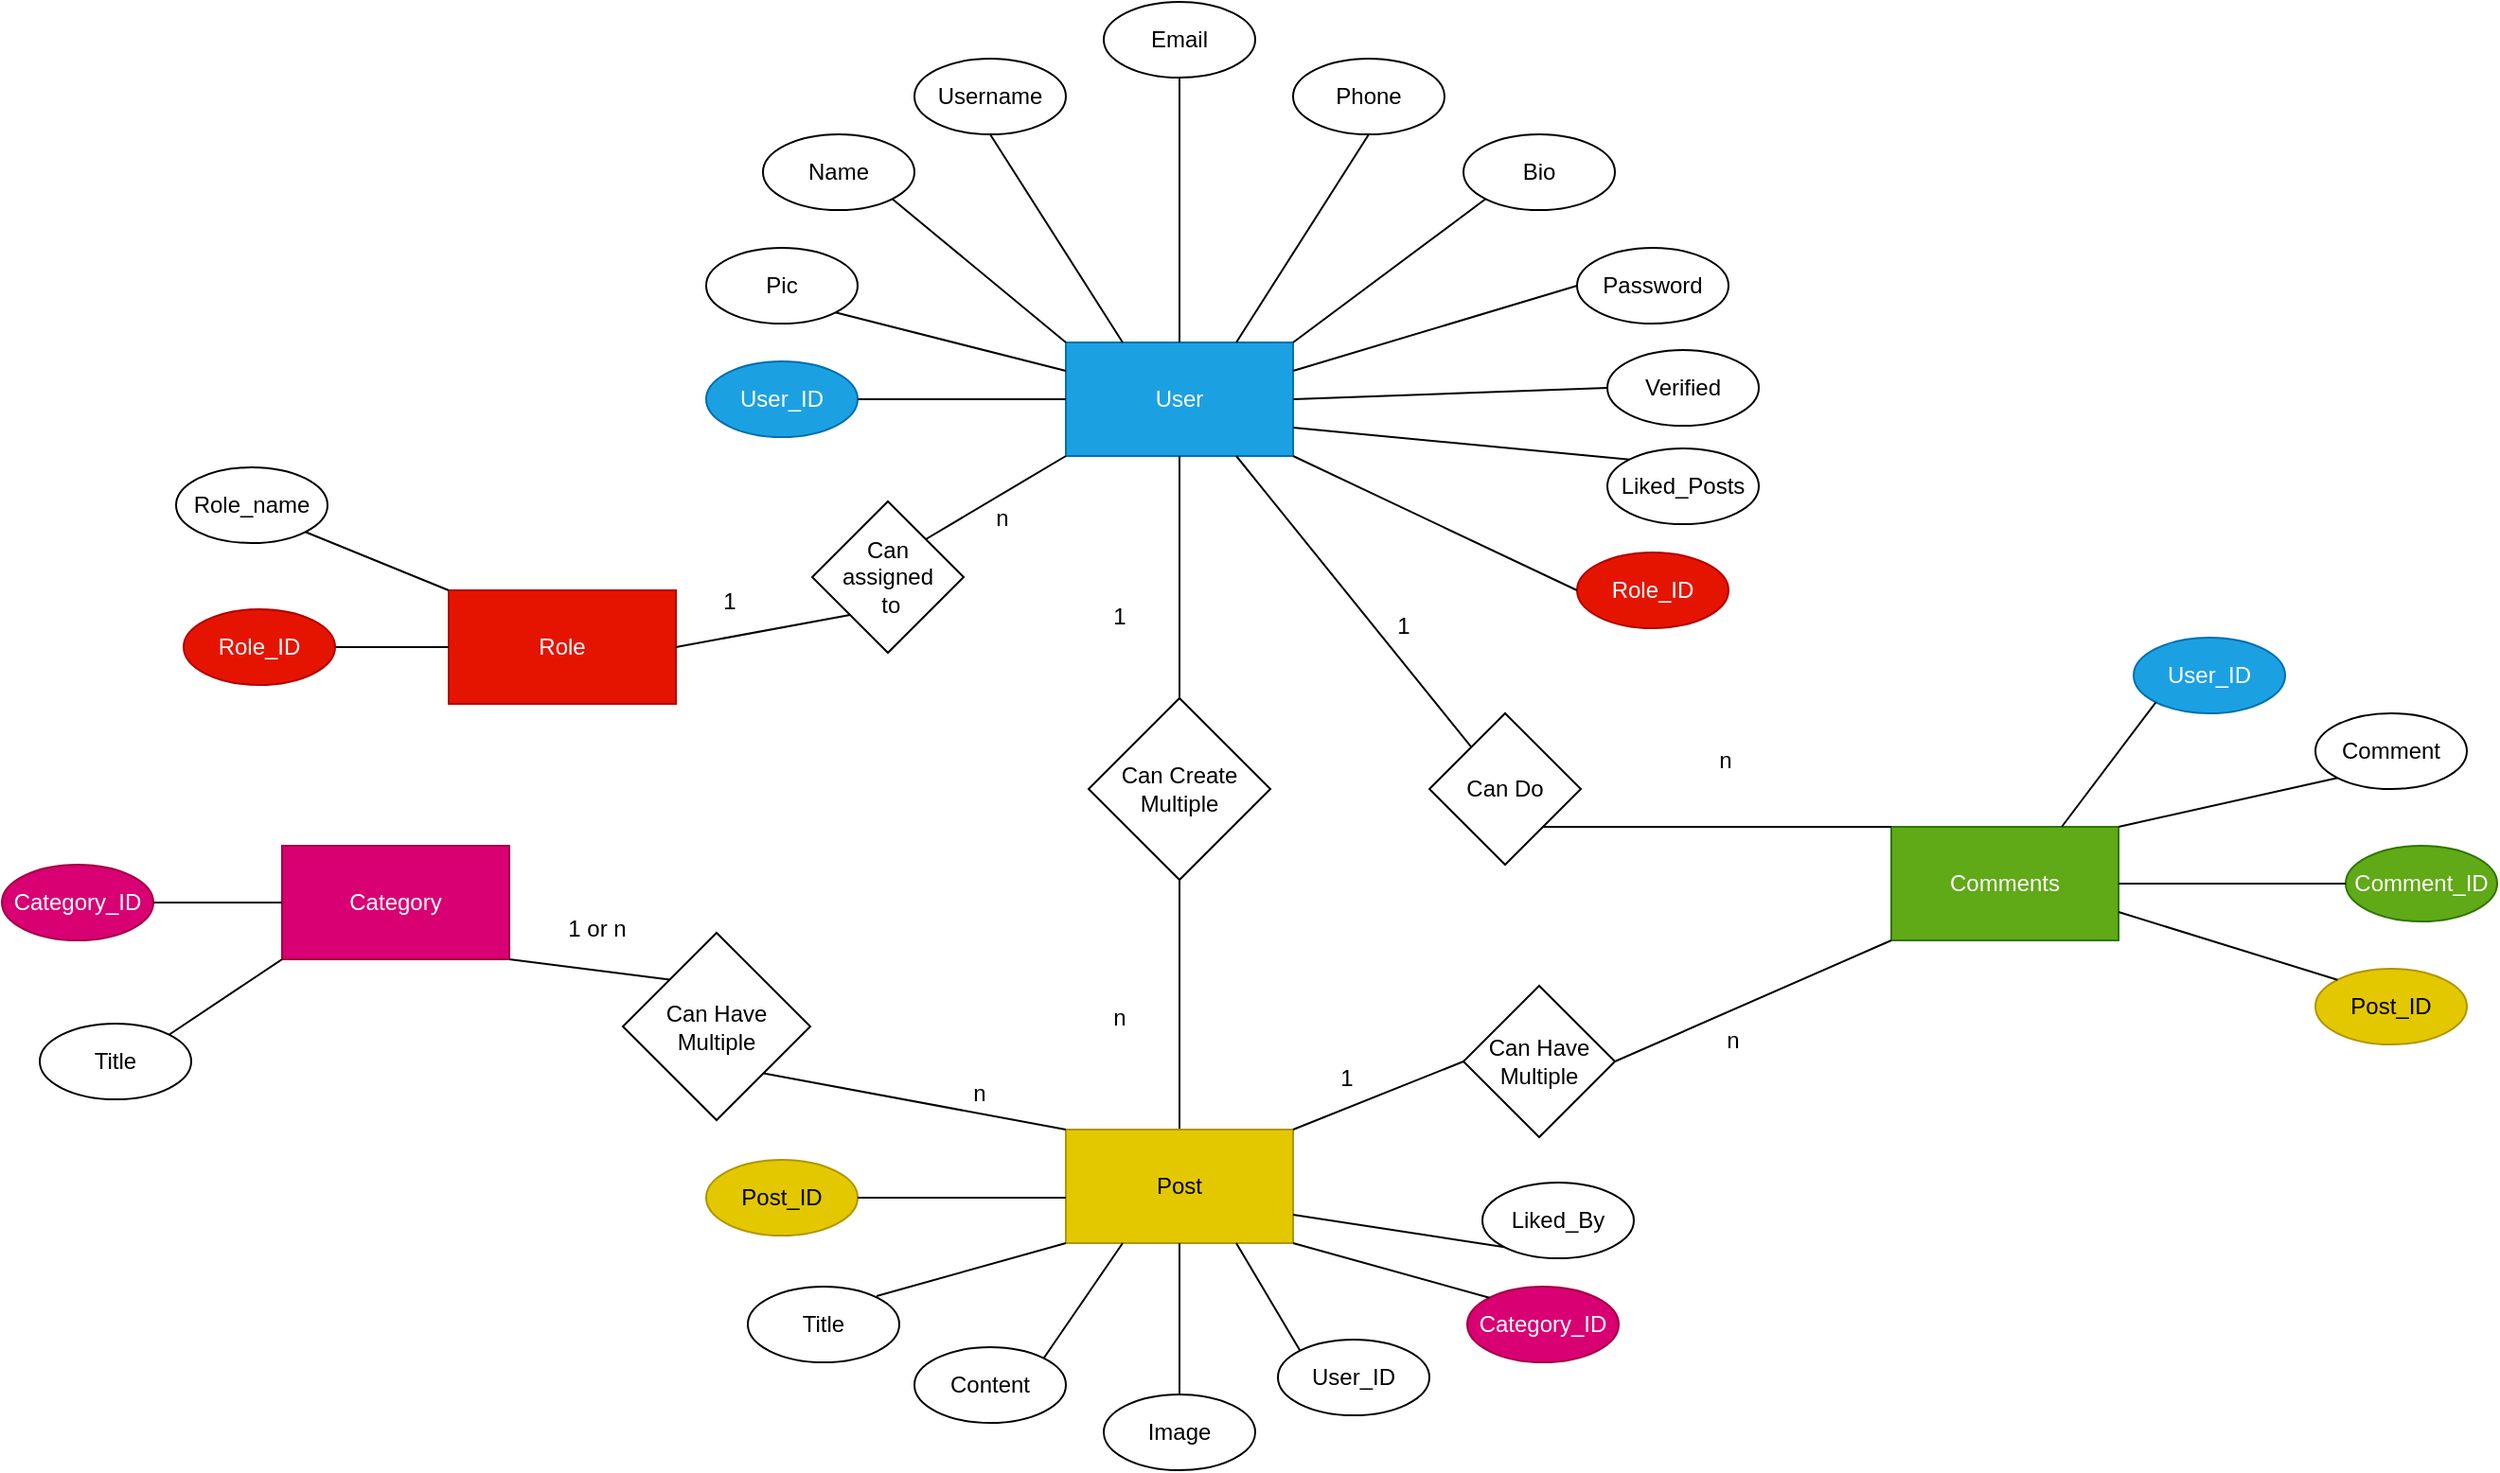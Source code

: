 <mxfile version="21.3.2" type="device">
  <diagram name="Page-1" id="DfziZX6r8MNCm4EyHD4p">
    <mxGraphModel dx="2100" dy="1154" grid="1" gridSize="4" guides="1" tooltips="1" connect="1" arrows="1" fold="1" page="1" pageScale="1" pageWidth="1654" pageHeight="2336" math="0" shadow="0">
      <root>
        <mxCell id="0" />
        <mxCell id="1" parent="0" />
        <mxCell id="bqFwXBlh8Nr7cZk0w_HN-1" value="User" style="rounded=0;whiteSpace=wrap;html=1;fillColor=#1ba1e2;fontColor=#ffffff;strokeColor=#006EAF;" vertex="1" parent="1">
          <mxGeometry x="702" y="340" width="120" height="60" as="geometry" />
        </mxCell>
        <mxCell id="bqFwXBlh8Nr7cZk0w_HN-2" value="User_ID" style="ellipse;whiteSpace=wrap;html=1;fillColor=#1ba1e2;fontColor=#ffffff;strokeColor=#006EAF;" vertex="1" parent="1">
          <mxGeometry x="512" y="350" width="80" height="40" as="geometry" />
        </mxCell>
        <mxCell id="bqFwXBlh8Nr7cZk0w_HN-3" value="" style="endArrow=none;html=1;rounded=0;exitX=1;exitY=0.5;exitDx=0;exitDy=0;entryX=0;entryY=0.5;entryDx=0;entryDy=0;" edge="1" parent="1" source="bqFwXBlh8Nr7cZk0w_HN-2" target="bqFwXBlh8Nr7cZk0w_HN-1">
          <mxGeometry width="50" height="50" relative="1" as="geometry">
            <mxPoint x="742" y="400" as="sourcePoint" />
            <mxPoint x="792" y="350" as="targetPoint" />
          </mxGeometry>
        </mxCell>
        <mxCell id="bqFwXBlh8Nr7cZk0w_HN-5" value="" style="endArrow=none;html=1;rounded=0;exitX=1;exitY=1;exitDx=0;exitDy=0;entryX=0;entryY=0.25;entryDx=0;entryDy=0;" edge="1" source="bqFwXBlh8Nr7cZk0w_HN-6" parent="1" target="bqFwXBlh8Nr7cZk0w_HN-1">
          <mxGeometry width="50" height="50" relative="1" as="geometry">
            <mxPoint x="832" y="370" as="sourcePoint" />
            <mxPoint x="792" y="310" as="targetPoint" />
          </mxGeometry>
        </mxCell>
        <mxCell id="bqFwXBlh8Nr7cZk0w_HN-6" value="Pic" style="ellipse;whiteSpace=wrap;html=1;" vertex="1" parent="1">
          <mxGeometry x="512" y="290" width="80" height="40" as="geometry" />
        </mxCell>
        <mxCell id="bqFwXBlh8Nr7cZk0w_HN-7" value="Name" style="ellipse;whiteSpace=wrap;html=1;" vertex="1" parent="1">
          <mxGeometry x="542" y="230" width="80" height="40" as="geometry" />
        </mxCell>
        <mxCell id="bqFwXBlh8Nr7cZk0w_HN-8" value="" style="endArrow=none;html=1;rounded=0;exitX=1;exitY=1;exitDx=0;exitDy=0;entryX=0;entryY=0;entryDx=0;entryDy=0;" edge="1" source="bqFwXBlh8Nr7cZk0w_HN-7" parent="1" target="bqFwXBlh8Nr7cZk0w_HN-1">
          <mxGeometry width="50" height="50" relative="1" as="geometry">
            <mxPoint x="922" y="360" as="sourcePoint" />
            <mxPoint x="822" y="330" as="targetPoint" />
          </mxGeometry>
        </mxCell>
        <mxCell id="bqFwXBlh8Nr7cZk0w_HN-9" value="Username" style="ellipse;whiteSpace=wrap;html=1;" vertex="1" parent="1">
          <mxGeometry x="622" y="190" width="80" height="40" as="geometry" />
        </mxCell>
        <mxCell id="bqFwXBlh8Nr7cZk0w_HN-10" value="" style="endArrow=none;html=1;rounded=0;exitX=0.5;exitY=1;exitDx=0;exitDy=0;entryX=0.25;entryY=0;entryDx=0;entryDy=0;" edge="1" source="bqFwXBlh8Nr7cZk0w_HN-9" parent="1" target="bqFwXBlh8Nr7cZk0w_HN-1">
          <mxGeometry width="50" height="50" relative="1" as="geometry">
            <mxPoint x="1012" y="360" as="sourcePoint" />
            <mxPoint x="852" y="340" as="targetPoint" />
          </mxGeometry>
        </mxCell>
        <mxCell id="bqFwXBlh8Nr7cZk0w_HN-11" value="Bio" style="ellipse;whiteSpace=wrap;html=1;" vertex="1" parent="1">
          <mxGeometry x="912" y="230" width="80" height="40" as="geometry" />
        </mxCell>
        <mxCell id="bqFwXBlh8Nr7cZk0w_HN-12" value="" style="endArrow=none;html=1;rounded=0;exitX=0;exitY=1;exitDx=0;exitDy=0;entryX=1;entryY=0;entryDx=0;entryDy=0;" edge="1" source="bqFwXBlh8Nr7cZk0w_HN-11" parent="1" target="bqFwXBlh8Nr7cZk0w_HN-1">
          <mxGeometry width="50" height="50" relative="1" as="geometry">
            <mxPoint x="1092" y="400" as="sourcePoint" />
            <mxPoint x="872" y="380" as="targetPoint" />
          </mxGeometry>
        </mxCell>
        <mxCell id="bqFwXBlh8Nr7cZk0w_HN-13" value="Password" style="ellipse;whiteSpace=wrap;html=1;" vertex="1" parent="1">
          <mxGeometry x="972" y="290" width="80" height="40" as="geometry" />
        </mxCell>
        <mxCell id="bqFwXBlh8Nr7cZk0w_HN-14" value="" style="endArrow=none;html=1;rounded=0;exitX=0;exitY=0.5;exitDx=0;exitDy=0;entryX=1;entryY=0.25;entryDx=0;entryDy=0;" edge="1" source="bqFwXBlh8Nr7cZk0w_HN-13" parent="1" target="bqFwXBlh8Nr7cZk0w_HN-1">
          <mxGeometry width="50" height="50" relative="1" as="geometry">
            <mxPoint x="1162" y="440" as="sourcePoint" />
            <mxPoint x="892" y="380" as="targetPoint" />
          </mxGeometry>
        </mxCell>
        <mxCell id="bqFwXBlh8Nr7cZk0w_HN-17" value="" style="endArrow=none;html=1;rounded=0;exitX=0.5;exitY=1;exitDx=0;exitDy=0;entryX=0.5;entryY=0;entryDx=0;entryDy=0;" edge="1" source="bqFwXBlh8Nr7cZk0w_HN-18" parent="1" target="bqFwXBlh8Nr7cZk0w_HN-1">
          <mxGeometry width="50" height="50" relative="1" as="geometry">
            <mxPoint x="1102" y="365" as="sourcePoint" />
            <mxPoint x="822" y="345" as="targetPoint" />
          </mxGeometry>
        </mxCell>
        <mxCell id="bqFwXBlh8Nr7cZk0w_HN-18" value="Email" style="ellipse;whiteSpace=wrap;html=1;" vertex="1" parent="1">
          <mxGeometry x="722" y="160" width="80" height="40" as="geometry" />
        </mxCell>
        <mxCell id="bqFwXBlh8Nr7cZk0w_HN-19" value="Phone" style="ellipse;whiteSpace=wrap;html=1;" vertex="1" parent="1">
          <mxGeometry x="822" y="190" width="80" height="40" as="geometry" />
        </mxCell>
        <mxCell id="bqFwXBlh8Nr7cZk0w_HN-20" value="" style="endArrow=none;html=1;rounded=0;exitX=0.5;exitY=1;exitDx=0;exitDy=0;entryX=0.75;entryY=0;entryDx=0;entryDy=0;" edge="1" source="bqFwXBlh8Nr7cZk0w_HN-19" parent="1" target="bqFwXBlh8Nr7cZk0w_HN-1">
          <mxGeometry width="50" height="50" relative="1" as="geometry">
            <mxPoint x="1212" y="360" as="sourcePoint" />
            <mxPoint x="932" y="340" as="targetPoint" />
          </mxGeometry>
        </mxCell>
        <mxCell id="bqFwXBlh8Nr7cZk0w_HN-21" value="Verified" style="ellipse;whiteSpace=wrap;html=1;" vertex="1" parent="1">
          <mxGeometry x="988" y="344" width="80" height="40" as="geometry" />
        </mxCell>
        <mxCell id="bqFwXBlh8Nr7cZk0w_HN-22" value="" style="endArrow=none;html=1;rounded=0;exitX=0;exitY=0.5;exitDx=0;exitDy=0;entryX=1;entryY=0.5;entryDx=0;entryDy=0;" edge="1" source="bqFwXBlh8Nr7cZk0w_HN-21" parent="1" target="bqFwXBlh8Nr7cZk0w_HN-1">
          <mxGeometry width="50" height="50" relative="1" as="geometry">
            <mxPoint x="1162" y="560" as="sourcePoint" />
            <mxPoint x="812" y="430" as="targetPoint" />
          </mxGeometry>
        </mxCell>
        <mxCell id="bqFwXBlh8Nr7cZk0w_HN-723" value="Can Create Multiple" style="rhombus;whiteSpace=wrap;html=1;" vertex="1" parent="1">
          <mxGeometry x="714" y="528" width="96" height="96" as="geometry" />
        </mxCell>
        <mxCell id="bqFwXBlh8Nr7cZk0w_HN-724" value="" style="endArrow=none;html=1;rounded=0;entryX=0.5;entryY=1;entryDx=0;entryDy=0;exitX=0.5;exitY=0;exitDx=0;exitDy=0;" edge="1" parent="1" source="bqFwXBlh8Nr7cZk0w_HN-723" target="bqFwXBlh8Nr7cZk0w_HN-1">
          <mxGeometry width="50" height="50" relative="1" as="geometry">
            <mxPoint x="918" y="594" as="sourcePoint" />
            <mxPoint x="968" y="544" as="targetPoint" />
          </mxGeometry>
        </mxCell>
        <mxCell id="bqFwXBlh8Nr7cZk0w_HN-726" value="" style="endArrow=none;html=1;rounded=0;entryX=0.5;entryY=1;entryDx=0;entryDy=0;exitX=0.5;exitY=0;exitDx=0;exitDy=0;" edge="1" parent="1" source="bqFwXBlh8Nr7cZk0w_HN-727">
          <mxGeometry width="50" height="50" relative="1" as="geometry">
            <mxPoint x="762" y="752" as="sourcePoint" />
            <mxPoint x="762" y="624" as="targetPoint" />
          </mxGeometry>
        </mxCell>
        <mxCell id="bqFwXBlh8Nr7cZk0w_HN-727" value="Post" style="rounded=0;whiteSpace=wrap;html=1;fillColor=#e3c800;fontColor=#000000;strokeColor=#B09500;" vertex="1" parent="1">
          <mxGeometry x="702" y="756" width="120" height="60" as="geometry" />
        </mxCell>
        <mxCell id="bqFwXBlh8Nr7cZk0w_HN-728" value="Post_ID" style="ellipse;whiteSpace=wrap;html=1;fillColor=#e3c800;fontColor=#000000;strokeColor=#B09500;" vertex="1" parent="1">
          <mxGeometry x="512" y="772" width="80" height="40" as="geometry" />
        </mxCell>
        <mxCell id="bqFwXBlh8Nr7cZk0w_HN-729" value="" style="endArrow=none;html=1;rounded=0;exitX=1;exitY=0.5;exitDx=0;exitDy=0;entryX=0;entryY=0.5;entryDx=0;entryDy=0;" edge="1" parent="1" source="bqFwXBlh8Nr7cZk0w_HN-728">
          <mxGeometry width="50" height="50" relative="1" as="geometry">
            <mxPoint x="742" y="822" as="sourcePoint" />
            <mxPoint x="702" y="792" as="targetPoint" />
          </mxGeometry>
        </mxCell>
        <mxCell id="bqFwXBlh8Nr7cZk0w_HN-730" value="Title" style="ellipse;whiteSpace=wrap;html=1;" vertex="1" parent="1">
          <mxGeometry x="534" y="839" width="80" height="40" as="geometry" />
        </mxCell>
        <mxCell id="bqFwXBlh8Nr7cZk0w_HN-731" value="" style="endArrow=none;html=1;rounded=0;entryX=0;entryY=1;entryDx=0;entryDy=0;" edge="1" parent="1" target="bqFwXBlh8Nr7cZk0w_HN-727">
          <mxGeometry width="50" height="50" relative="1" as="geometry">
            <mxPoint x="602" y="844" as="sourcePoint" />
            <mxPoint x="686" y="840" as="targetPoint" />
          </mxGeometry>
        </mxCell>
        <mxCell id="bqFwXBlh8Nr7cZk0w_HN-732" value="Content" style="ellipse;whiteSpace=wrap;html=1;" vertex="1" parent="1">
          <mxGeometry x="622" y="871" width="80" height="40" as="geometry" />
        </mxCell>
        <mxCell id="bqFwXBlh8Nr7cZk0w_HN-733" value="" style="endArrow=none;html=1;rounded=0;entryX=0.25;entryY=1;entryDx=0;entryDy=0;exitX=1;exitY=0;exitDx=0;exitDy=0;" edge="1" parent="1" source="bqFwXBlh8Nr7cZk0w_HN-732" target="bqFwXBlh8Nr7cZk0w_HN-727">
          <mxGeometry width="50" height="50" relative="1" as="geometry">
            <mxPoint x="690" y="876" as="sourcePoint" />
            <mxPoint x="790" y="848" as="targetPoint" />
          </mxGeometry>
        </mxCell>
        <mxCell id="bqFwXBlh8Nr7cZk0w_HN-734" value="Image" style="ellipse;whiteSpace=wrap;html=1;" vertex="1" parent="1">
          <mxGeometry x="722" y="896" width="80" height="40" as="geometry" />
        </mxCell>
        <mxCell id="bqFwXBlh8Nr7cZk0w_HN-735" value="" style="endArrow=none;html=1;rounded=0;exitX=0.5;exitY=0;exitDx=0;exitDy=0;entryX=0.5;entryY=1;entryDx=0;entryDy=0;" edge="1" source="bqFwXBlh8Nr7cZk0w_HN-734" parent="1" target="bqFwXBlh8Nr7cZk0w_HN-727">
          <mxGeometry width="50" height="50" relative="1" as="geometry">
            <mxPoint x="790" y="876" as="sourcePoint" />
            <mxPoint x="762" y="836" as="targetPoint" />
          </mxGeometry>
        </mxCell>
        <mxCell id="bqFwXBlh8Nr7cZk0w_HN-736" value="User_ID" style="ellipse;whiteSpace=wrap;html=1;" vertex="1" parent="1">
          <mxGeometry x="814" y="867" width="80" height="40" as="geometry" />
        </mxCell>
        <mxCell id="bqFwXBlh8Nr7cZk0w_HN-737" value="" style="endArrow=none;html=1;rounded=0;entryX=0.75;entryY=1;entryDx=0;entryDy=0;exitX=0;exitY=0;exitDx=0;exitDy=0;" edge="1" parent="1" source="bqFwXBlh8Nr7cZk0w_HN-736" target="bqFwXBlh8Nr7cZk0w_HN-727">
          <mxGeometry width="50" height="50" relative="1" as="geometry">
            <mxPoint x="882" y="872" as="sourcePoint" />
            <mxPoint x="924" y="812" as="targetPoint" />
          </mxGeometry>
        </mxCell>
        <mxCell id="bqFwXBlh8Nr7cZk0w_HN-738" value="Category_ID" style="ellipse;whiteSpace=wrap;html=1;fillColor=#d80073;fontColor=#ffffff;strokeColor=#A50040;" vertex="1" parent="1">
          <mxGeometry x="914" y="839" width="80" height="40" as="geometry" />
        </mxCell>
        <mxCell id="bqFwXBlh8Nr7cZk0w_HN-739" value="" style="endArrow=none;html=1;rounded=0;entryX=1;entryY=1;entryDx=0;entryDy=0;exitX=0;exitY=0;exitDx=0;exitDy=0;" edge="1" parent="1" source="bqFwXBlh8Nr7cZk0w_HN-738" target="bqFwXBlh8Nr7cZk0w_HN-727">
          <mxGeometry width="50" height="50" relative="1" as="geometry">
            <mxPoint x="952" y="824" as="sourcePoint" />
            <mxPoint x="1052" y="796" as="targetPoint" />
          </mxGeometry>
        </mxCell>
        <mxCell id="bqFwXBlh8Nr7cZk0w_HN-740" value="Liked_Posts" style="ellipse;whiteSpace=wrap;html=1;" vertex="1" parent="1">
          <mxGeometry x="988" y="396" width="80" height="40" as="geometry" />
        </mxCell>
        <mxCell id="bqFwXBlh8Nr7cZk0w_HN-741" value="" style="endArrow=none;html=1;rounded=0;exitX=0;exitY=0;exitDx=0;exitDy=0;entryX=1;entryY=0.75;entryDx=0;entryDy=0;" edge="1" source="bqFwXBlh8Nr7cZk0w_HN-740" parent="1" target="bqFwXBlh8Nr7cZk0w_HN-1">
          <mxGeometry width="50" height="50" relative="1" as="geometry">
            <mxPoint x="1146" y="615" as="sourcePoint" />
            <mxPoint x="844" y="388" as="targetPoint" />
          </mxGeometry>
        </mxCell>
        <mxCell id="bqFwXBlh8Nr7cZk0w_HN-742" value="Liked_By" style="ellipse;whiteSpace=wrap;html=1;" vertex="1" parent="1">
          <mxGeometry x="922" y="784" width="80" height="40" as="geometry" />
        </mxCell>
        <mxCell id="bqFwXBlh8Nr7cZk0w_HN-743" value="" style="endArrow=none;html=1;rounded=0;exitX=0;exitY=1;exitDx=0;exitDy=0;entryX=1;entryY=0.75;entryDx=0;entryDy=0;" edge="1" parent="1" source="bqFwXBlh8Nr7cZk0w_HN-742" target="bqFwXBlh8Nr7cZk0w_HN-727">
          <mxGeometry width="50" height="50" relative="1" as="geometry">
            <mxPoint x="1152" y="834" as="sourcePoint" />
            <mxPoint x="1112" y="804" as="targetPoint" />
          </mxGeometry>
        </mxCell>
        <mxCell id="bqFwXBlh8Nr7cZk0w_HN-745" value="Can Have Multiple" style="rhombus;whiteSpace=wrap;html=1;" vertex="1" parent="1">
          <mxGeometry x="912" y="680" width="80" height="80" as="geometry" />
        </mxCell>
        <mxCell id="bqFwXBlh8Nr7cZk0w_HN-746" value="Can Do" style="rhombus;whiteSpace=wrap;html=1;" vertex="1" parent="1">
          <mxGeometry x="894" y="536" width="80" height="80" as="geometry" />
        </mxCell>
        <mxCell id="bqFwXBlh8Nr7cZk0w_HN-747" value="1" style="text;html=1;align=center;verticalAlign=middle;resizable=0;points=[];autosize=1;strokeColor=none;fillColor=none;" vertex="1" parent="1">
          <mxGeometry x="716" y="471" width="28" height="28" as="geometry" />
        </mxCell>
        <mxCell id="bqFwXBlh8Nr7cZk0w_HN-748" value="n" style="text;html=1;align=center;verticalAlign=middle;resizable=0;points=[];autosize=1;strokeColor=none;fillColor=none;" vertex="1" parent="1">
          <mxGeometry x="716" y="683" width="28" height="28" as="geometry" />
        </mxCell>
        <mxCell id="bqFwXBlh8Nr7cZk0w_HN-749" value="" style="endArrow=none;html=1;rounded=0;entryX=0.75;entryY=1;entryDx=0;entryDy=0;" edge="1" parent="1" source="bqFwXBlh8Nr7cZk0w_HN-746" target="bqFwXBlh8Nr7cZk0w_HN-1">
          <mxGeometry width="50" height="50" relative="1" as="geometry">
            <mxPoint x="918" y="702" as="sourcePoint" />
            <mxPoint x="968" y="652" as="targetPoint" />
          </mxGeometry>
        </mxCell>
        <mxCell id="bqFwXBlh8Nr7cZk0w_HN-751" value="" style="endArrow=none;html=1;rounded=0;exitX=1;exitY=0;exitDx=0;exitDy=0;entryX=0;entryY=0.5;entryDx=0;entryDy=0;" edge="1" parent="1" source="bqFwXBlh8Nr7cZk0w_HN-727" target="bqFwXBlh8Nr7cZk0w_HN-745">
          <mxGeometry width="50" height="50" relative="1" as="geometry">
            <mxPoint x="918" y="602" as="sourcePoint" />
            <mxPoint x="968" y="552" as="targetPoint" />
          </mxGeometry>
        </mxCell>
        <mxCell id="bqFwXBlh8Nr7cZk0w_HN-752" value="1" style="text;html=1;align=center;verticalAlign=middle;resizable=0;points=[];autosize=1;strokeColor=none;fillColor=none;" vertex="1" parent="1">
          <mxGeometry x="866" y="476" width="28" height="28" as="geometry" />
        </mxCell>
        <mxCell id="bqFwXBlh8Nr7cZk0w_HN-753" value="1" style="text;html=1;align=center;verticalAlign=middle;resizable=0;points=[];autosize=1;strokeColor=none;fillColor=none;" vertex="1" parent="1">
          <mxGeometry x="836" y="715" width="28" height="28" as="geometry" />
        </mxCell>
        <mxCell id="bqFwXBlh8Nr7cZk0w_HN-754" value="Comments" style="rounded=0;whiteSpace=wrap;html=1;fillColor=#60a917;fontColor=#ffffff;strokeColor=#2D7600;" vertex="1" parent="1">
          <mxGeometry x="1138" y="596" width="120" height="60" as="geometry" />
        </mxCell>
        <mxCell id="bqFwXBlh8Nr7cZk0w_HN-755" value="Comment_ID" style="ellipse;whiteSpace=wrap;html=1;fillColor=#60a917;fontColor=#ffffff;strokeColor=#2D7600;" vertex="1" parent="1">
          <mxGeometry x="1378" y="606" width="80" height="40" as="geometry" />
        </mxCell>
        <mxCell id="bqFwXBlh8Nr7cZk0w_HN-756" value="" style="endArrow=none;html=1;rounded=0;exitX=0;exitY=0.5;exitDx=0;exitDy=0;entryX=1;entryY=0.5;entryDx=0;entryDy=0;" edge="1" source="bqFwXBlh8Nr7cZk0w_HN-755" parent="1">
          <mxGeometry width="50" height="50" relative="1" as="geometry">
            <mxPoint x="1608" y="756" as="sourcePoint" />
            <mxPoint x="1258" y="626" as="targetPoint" />
          </mxGeometry>
        </mxCell>
        <mxCell id="bqFwXBlh8Nr7cZk0w_HN-757" value="Comment" style="ellipse;whiteSpace=wrap;html=1;" vertex="1" parent="1">
          <mxGeometry x="1362" y="536" width="80" height="40" as="geometry" />
        </mxCell>
        <mxCell id="bqFwXBlh8Nr7cZk0w_HN-758" value="" style="endArrow=none;html=1;rounded=0;exitX=0;exitY=1;exitDx=0;exitDy=0;entryX=1;entryY=0;entryDx=0;entryDy=0;" edge="1" source="bqFwXBlh8Nr7cZk0w_HN-757" parent="1" target="bqFwXBlh8Nr7cZk0w_HN-754">
          <mxGeometry width="50" height="50" relative="1" as="geometry">
            <mxPoint x="1556" y="706" as="sourcePoint" />
            <mxPoint x="1206" y="576" as="targetPoint" />
          </mxGeometry>
        </mxCell>
        <mxCell id="bqFwXBlh8Nr7cZk0w_HN-759" value="User_ID" style="ellipse;whiteSpace=wrap;html=1;fillColor=#1ba1e2;fontColor=#ffffff;strokeColor=#006EAF;" vertex="1" parent="1">
          <mxGeometry x="1266" y="496" width="80" height="40" as="geometry" />
        </mxCell>
        <mxCell id="bqFwXBlh8Nr7cZk0w_HN-760" value="" style="endArrow=none;html=1;rounded=0;exitX=0;exitY=1;exitDx=0;exitDy=0;entryX=0.75;entryY=0;entryDx=0;entryDy=0;" edge="1" source="bqFwXBlh8Nr7cZk0w_HN-759" parent="1" target="bqFwXBlh8Nr7cZk0w_HN-754">
          <mxGeometry width="50" height="50" relative="1" as="geometry">
            <mxPoint x="1460" y="666" as="sourcePoint" />
            <mxPoint x="1162" y="556" as="targetPoint" />
          </mxGeometry>
        </mxCell>
        <mxCell id="bqFwXBlh8Nr7cZk0w_HN-761" value="Post_ID" style="ellipse;whiteSpace=wrap;html=1;fillColor=#e3c800;fontColor=#000000;strokeColor=#B09500;" vertex="1" parent="1">
          <mxGeometry x="1362" y="671" width="80" height="40" as="geometry" />
        </mxCell>
        <mxCell id="bqFwXBlh8Nr7cZk0w_HN-762" value="" style="endArrow=none;html=1;rounded=0;exitX=0;exitY=0;exitDx=0;exitDy=0;entryX=1;entryY=0.75;entryDx=0;entryDy=0;" edge="1" source="bqFwXBlh8Nr7cZk0w_HN-761" parent="1" target="bqFwXBlh8Nr7cZk0w_HN-754">
          <mxGeometry width="50" height="50" relative="1" as="geometry">
            <mxPoint x="1592" y="821" as="sourcePoint" />
            <mxPoint x="1242" y="691" as="targetPoint" />
          </mxGeometry>
        </mxCell>
        <mxCell id="bqFwXBlh8Nr7cZk0w_HN-763" value="" style="endArrow=none;html=1;rounded=0;exitX=1;exitY=1;exitDx=0;exitDy=0;entryX=0;entryY=0;entryDx=0;entryDy=0;" edge="1" parent="1" source="bqFwXBlh8Nr7cZk0w_HN-746" target="bqFwXBlh8Nr7cZk0w_HN-754">
          <mxGeometry width="50" height="50" relative="1" as="geometry">
            <mxPoint x="858" y="550" as="sourcePoint" />
            <mxPoint x="908" y="500" as="targetPoint" />
          </mxGeometry>
        </mxCell>
        <mxCell id="bqFwXBlh8Nr7cZk0w_HN-764" value="n" style="text;html=1;align=center;verticalAlign=middle;resizable=0;points=[];autosize=1;strokeColor=none;fillColor=none;" vertex="1" parent="1">
          <mxGeometry x="1036" y="547" width="28" height="28" as="geometry" />
        </mxCell>
        <mxCell id="bqFwXBlh8Nr7cZk0w_HN-765" value="" style="endArrow=none;html=1;rounded=0;exitX=1;exitY=0.5;exitDx=0;exitDy=0;entryX=0;entryY=1;entryDx=0;entryDy=0;" edge="1" parent="1" source="bqFwXBlh8Nr7cZk0w_HN-745" target="bqFwXBlh8Nr7cZk0w_HN-754">
          <mxGeometry width="50" height="50" relative="1" as="geometry">
            <mxPoint x="858" y="550" as="sourcePoint" />
            <mxPoint x="908" y="500" as="targetPoint" />
          </mxGeometry>
        </mxCell>
        <mxCell id="bqFwXBlh8Nr7cZk0w_HN-766" value="n" style="text;html=1;align=center;verticalAlign=middle;resizable=0;points=[];autosize=1;strokeColor=none;fillColor=none;" vertex="1" parent="1">
          <mxGeometry x="1040" y="695" width="28" height="28" as="geometry" />
        </mxCell>
        <mxCell id="bqFwXBlh8Nr7cZk0w_HN-767" value="Category" style="rounded=0;whiteSpace=wrap;html=1;fillColor=#d80073;fontColor=#ffffff;strokeColor=#A50040;" vertex="1" parent="1">
          <mxGeometry x="288" y="606" width="120" height="60" as="geometry" />
        </mxCell>
        <mxCell id="bqFwXBlh8Nr7cZk0w_HN-768" value="Category_ID" style="ellipse;whiteSpace=wrap;html=1;fillColor=#d80073;fontColor=#ffffff;strokeColor=#A50040;" vertex="1" parent="1">
          <mxGeometry x="140" y="616" width="80" height="40" as="geometry" />
        </mxCell>
        <mxCell id="bqFwXBlh8Nr7cZk0w_HN-769" value="" style="endArrow=none;html=1;rounded=0;exitX=1;exitY=0.5;exitDx=0;exitDy=0;entryX=0;entryY=0.5;entryDx=0;entryDy=0;" edge="1" source="bqFwXBlh8Nr7cZk0w_HN-768" parent="1" target="bqFwXBlh8Nr7cZk0w_HN-767">
          <mxGeometry width="50" height="50" relative="1" as="geometry">
            <mxPoint x="444" y="616" as="sourcePoint" />
            <mxPoint x="368" y="592" as="targetPoint" />
          </mxGeometry>
        </mxCell>
        <mxCell id="bqFwXBlh8Nr7cZk0w_HN-770" value="Title" style="ellipse;whiteSpace=wrap;html=1;" vertex="1" parent="1">
          <mxGeometry x="160" y="700" width="80" height="40" as="geometry" />
        </mxCell>
        <mxCell id="bqFwXBlh8Nr7cZk0w_HN-771" value="" style="endArrow=none;html=1;rounded=0;exitX=1;exitY=0;exitDx=0;exitDy=0;entryX=0;entryY=1;entryDx=0;entryDy=0;" edge="1" source="bqFwXBlh8Nr7cZk0w_HN-770" parent="1" target="bqFwXBlh8Nr7cZk0w_HN-767">
          <mxGeometry width="50" height="50" relative="1" as="geometry">
            <mxPoint x="532" y="563.5" as="sourcePoint" />
            <mxPoint x="402" y="548.5" as="targetPoint" />
          </mxGeometry>
        </mxCell>
        <mxCell id="bqFwXBlh8Nr7cZk0w_HN-772" value="Can Have Multiple" style="rhombus;whiteSpace=wrap;html=1;" vertex="1" parent="1">
          <mxGeometry x="468" y="652" width="99" height="99" as="geometry" />
        </mxCell>
        <mxCell id="bqFwXBlh8Nr7cZk0w_HN-773" value="" style="endArrow=none;html=1;rounded=0;entryX=1;entryY=1;entryDx=0;entryDy=0;exitX=0;exitY=0;exitDx=0;exitDy=0;" edge="1" parent="1" source="bqFwXBlh8Nr7cZk0w_HN-772" target="bqFwXBlh8Nr7cZk0w_HN-767">
          <mxGeometry width="50" height="50" relative="1" as="geometry">
            <mxPoint x="772" y="570" as="sourcePoint" />
            <mxPoint x="822" y="520" as="targetPoint" />
          </mxGeometry>
        </mxCell>
        <mxCell id="bqFwXBlh8Nr7cZk0w_HN-774" value="" style="endArrow=none;html=1;rounded=0;entryX=1;entryY=1;entryDx=0;entryDy=0;exitX=0;exitY=0;exitDx=0;exitDy=0;" edge="1" parent="1" source="bqFwXBlh8Nr7cZk0w_HN-727" target="bqFwXBlh8Nr7cZk0w_HN-772">
          <mxGeometry width="50" height="50" relative="1" as="geometry">
            <mxPoint x="772" y="570" as="sourcePoint" />
            <mxPoint x="822" y="520" as="targetPoint" />
          </mxGeometry>
        </mxCell>
        <mxCell id="bqFwXBlh8Nr7cZk0w_HN-775" value="1 or n" style="text;html=1;align=center;verticalAlign=middle;resizable=0;points=[];autosize=1;strokeColor=none;fillColor=none;" vertex="1" parent="1">
          <mxGeometry x="428" y="636" width="52" height="28" as="geometry" />
        </mxCell>
        <mxCell id="bqFwXBlh8Nr7cZk0w_HN-776" value="n" style="text;html=1;align=center;verticalAlign=middle;resizable=0;points=[];autosize=1;strokeColor=none;fillColor=none;" vertex="1" parent="1">
          <mxGeometry x="642" y="723" width="28" height="28" as="geometry" />
        </mxCell>
        <mxCell id="bqFwXBlh8Nr7cZk0w_HN-778" value="Role" style="rounded=0;whiteSpace=wrap;html=1;fillColor=#e51400;fontColor=#ffffff;strokeColor=#B20000;" vertex="1" parent="1">
          <mxGeometry x="376" y="471" width="120" height="60" as="geometry" />
        </mxCell>
        <mxCell id="bqFwXBlh8Nr7cZk0w_HN-780" value="" style="endArrow=none;html=1;rounded=0;exitX=1;exitY=0.5;exitDx=0;exitDy=0;entryX=0;entryY=0.5;entryDx=0;entryDy=0;" edge="1" source="bqFwXBlh8Nr7cZk0w_HN-781" parent="1" target="bqFwXBlh8Nr7cZk0w_HN-778">
          <mxGeometry width="50" height="50" relative="1" as="geometry">
            <mxPoint x="466" y="531" as="sourcePoint" />
            <mxPoint x="376" y="508" as="targetPoint" />
          </mxGeometry>
        </mxCell>
        <mxCell id="bqFwXBlh8Nr7cZk0w_HN-781" value="Role_ID" style="ellipse;whiteSpace=wrap;html=1;fillColor=#e51400;fontColor=#ffffff;strokeColor=#B20000;" vertex="1" parent="1">
          <mxGeometry x="236" y="481" width="80" height="40" as="geometry" />
        </mxCell>
        <mxCell id="bqFwXBlh8Nr7cZk0w_HN-782" value="Role_name" style="ellipse;whiteSpace=wrap;html=1;" vertex="1" parent="1">
          <mxGeometry x="232" y="406" width="80" height="40" as="geometry" />
        </mxCell>
        <mxCell id="bqFwXBlh8Nr7cZk0w_HN-783" value="" style="endArrow=none;html=1;rounded=0;exitX=1;exitY=1;exitDx=0;exitDy=0;entryX=0;entryY=0;entryDx=0;entryDy=0;" edge="1" source="bqFwXBlh8Nr7cZk0w_HN-782" parent="1" target="bqFwXBlh8Nr7cZk0w_HN-778">
          <mxGeometry width="50" height="50" relative="1" as="geometry">
            <mxPoint x="552" y="486" as="sourcePoint" />
            <mxPoint x="392" y="448" as="targetPoint" />
          </mxGeometry>
        </mxCell>
        <mxCell id="bqFwXBlh8Nr7cZk0w_HN-784" value="Can &lt;br&gt;assigned&lt;br&gt;&amp;nbsp;to" style="rhombus;whiteSpace=wrap;html=1;" vertex="1" parent="1">
          <mxGeometry x="568" y="424" width="80" height="80" as="geometry" />
        </mxCell>
        <mxCell id="bqFwXBlh8Nr7cZk0w_HN-785" value="" style="endArrow=none;html=1;rounded=0;entryX=0;entryY=1;entryDx=0;entryDy=0;exitX=1;exitY=0.5;exitDx=0;exitDy=0;" edge="1" parent="1" source="bqFwXBlh8Nr7cZk0w_HN-778" target="bqFwXBlh8Nr7cZk0w_HN-784">
          <mxGeometry width="50" height="50" relative="1" as="geometry">
            <mxPoint x="772" y="570" as="sourcePoint" />
            <mxPoint x="822" y="520" as="targetPoint" />
          </mxGeometry>
        </mxCell>
        <mxCell id="bqFwXBlh8Nr7cZk0w_HN-786" value="" style="endArrow=none;html=1;rounded=0;entryX=0;entryY=1;entryDx=0;entryDy=0;exitX=1;exitY=0;exitDx=0;exitDy=0;" edge="1" parent="1" source="bqFwXBlh8Nr7cZk0w_HN-784" target="bqFwXBlh8Nr7cZk0w_HN-1">
          <mxGeometry width="50" height="50" relative="1" as="geometry">
            <mxPoint x="772" y="570" as="sourcePoint" />
            <mxPoint x="822" y="520" as="targetPoint" />
          </mxGeometry>
        </mxCell>
        <mxCell id="bqFwXBlh8Nr7cZk0w_HN-787" value="1" style="text;html=1;align=center;verticalAlign=middle;resizable=0;points=[];autosize=1;strokeColor=none;fillColor=none;" vertex="1" parent="1">
          <mxGeometry x="510" y="463" width="28" height="28" as="geometry" />
        </mxCell>
        <mxCell id="bqFwXBlh8Nr7cZk0w_HN-788" value="n" style="text;html=1;align=center;verticalAlign=middle;resizable=0;points=[];autosize=1;strokeColor=none;fillColor=none;" vertex="1" parent="1">
          <mxGeometry x="654" y="419" width="28" height="28" as="geometry" />
        </mxCell>
        <mxCell id="bqFwXBlh8Nr7cZk0w_HN-789" value="Role_ID" style="ellipse;whiteSpace=wrap;html=1;fillColor=#e51400;fontColor=#ffffff;strokeColor=#B20000;" vertex="1" parent="1">
          <mxGeometry x="972" y="451" width="80" height="40" as="geometry" />
        </mxCell>
        <mxCell id="bqFwXBlh8Nr7cZk0w_HN-790" value="" style="endArrow=none;html=1;rounded=0;exitX=0;exitY=0.5;exitDx=0;exitDy=0;entryX=1;entryY=1;entryDx=0;entryDy=0;" edge="1" source="bqFwXBlh8Nr7cZk0w_HN-789" parent="1" target="bqFwXBlh8Nr7cZk0w_HN-1">
          <mxGeometry width="50" height="50" relative="1" as="geometry">
            <mxPoint x="1134" y="660" as="sourcePoint" />
            <mxPoint x="810" y="430" as="targetPoint" />
          </mxGeometry>
        </mxCell>
      </root>
    </mxGraphModel>
  </diagram>
</mxfile>

